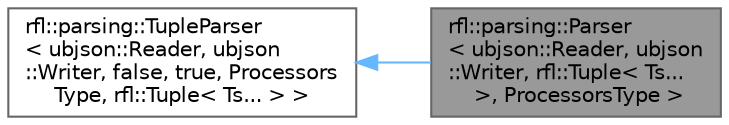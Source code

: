 digraph "rfl::parsing::Parser&lt; ubjson::Reader, ubjson::Writer, rfl::Tuple&lt; Ts... &gt;, ProcessorsType &gt;"
{
 // LATEX_PDF_SIZE
  bgcolor="transparent";
  edge [fontname=Helvetica,fontsize=10,labelfontname=Helvetica,labelfontsize=10];
  node [fontname=Helvetica,fontsize=10,shape=box,height=0.2,width=0.4];
  rankdir="LR";
  Node1 [id="Node000001",label="rfl::parsing::Parser\l\< ubjson::Reader, ubjson\l::Writer, rfl::Tuple\< Ts...\l \>, ProcessorsType \>",height=0.2,width=0.4,color="gray40", fillcolor="grey60", style="filled", fontcolor="black",tooltip=" "];
  Node2 -> Node1 [id="edge2_Node000001_Node000002",dir="back",color="steelblue1",style="solid",tooltip=" "];
  Node2 [id="Node000002",label="rfl::parsing::TupleParser\l\< ubjson::Reader, ubjson\l::Writer, false, true, Processors\lType, rfl::Tuple\< Ts... \> \>",height=0.2,width=0.4,color="gray40", fillcolor="white", style="filled",URL="$structrfl_1_1parsing_1_1_tuple_parser.html",tooltip=" "];
}
